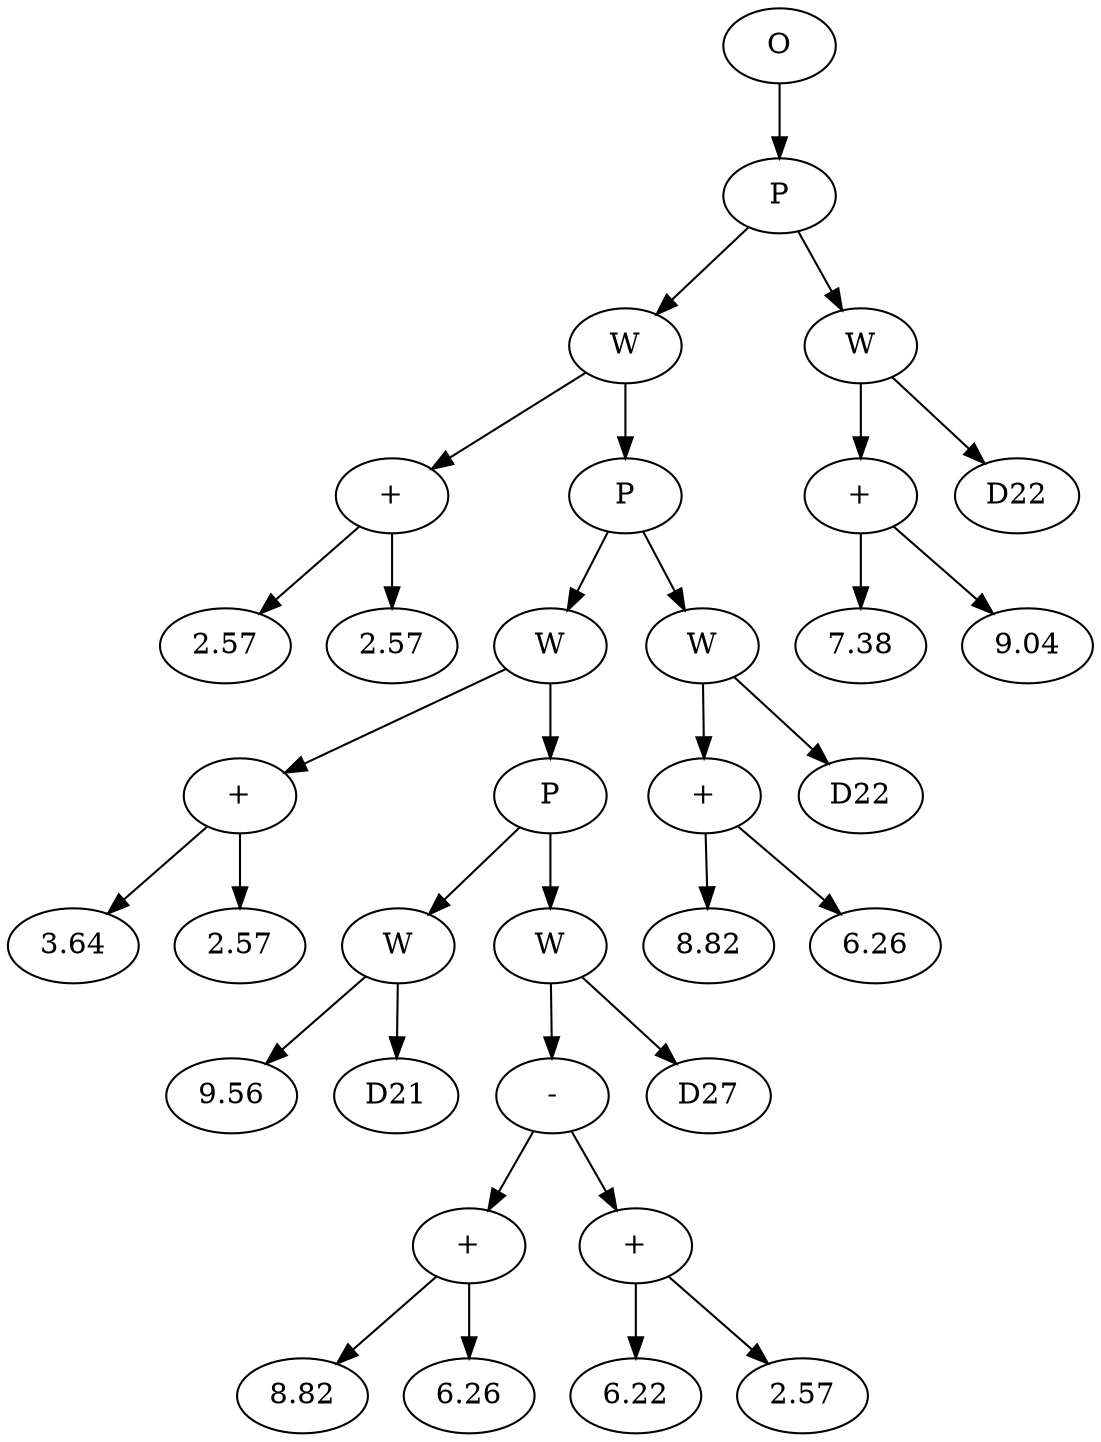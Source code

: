 // Tree
digraph {
	15376864 [label=O]
	15376865 [label=P]
	15376864 -> 15376865
	15376866 [label=W]
	15376865 -> 15376866
	15376867 [label="+"]
	15376866 -> 15376867
	15376868 [label=2.57]
	15376867 -> 15376868
	15376869 [label=2.57]
	15376867 -> 15376869
	15376870 [label=P]
	15376866 -> 15376870
	15376871 [label=W]
	15376870 -> 15376871
	15376872 [label="+"]
	15376871 -> 15376872
	15376873 [label=3.64]
	15376872 -> 15376873
	15376874 [label=2.57]
	15376872 -> 15376874
	15376875 [label=P]
	15376871 -> 15376875
	15376876 [label=W]
	15376875 -> 15376876
	15376877 [label=9.56]
	15376876 -> 15376877
	15376878 [label=D21]
	15376876 -> 15376878
	15376879 [label=W]
	15376875 -> 15376879
	15376880 [label="-"]
	15376879 -> 15376880
	15376881 [label="+"]
	15376880 -> 15376881
	15376882 [label=8.82]
	15376881 -> 15376882
	15376883 [label=6.26]
	15376881 -> 15376883
	15376884 [label="+"]
	15376880 -> 15376884
	15376885 [label=6.22]
	15376884 -> 15376885
	15376886 [label=2.57]
	15376884 -> 15376886
	15376887 [label=D27]
	15376879 -> 15376887
	15376888 [label=W]
	15376870 -> 15376888
	15376889 [label="+"]
	15376888 -> 15376889
	15376890 [label=8.82]
	15376889 -> 15376890
	15376891 [label=6.26]
	15376889 -> 15376891
	15376892 [label=D22]
	15376888 -> 15376892
	15376893 [label=W]
	15376865 -> 15376893
	15376894 [label="+"]
	15376893 -> 15376894
	15376895 [label=7.38]
	15376894 -> 15376895
	15376896 [label=9.04]
	15376894 -> 15376896
	15376897 [label=D22]
	15376893 -> 15376897
}
